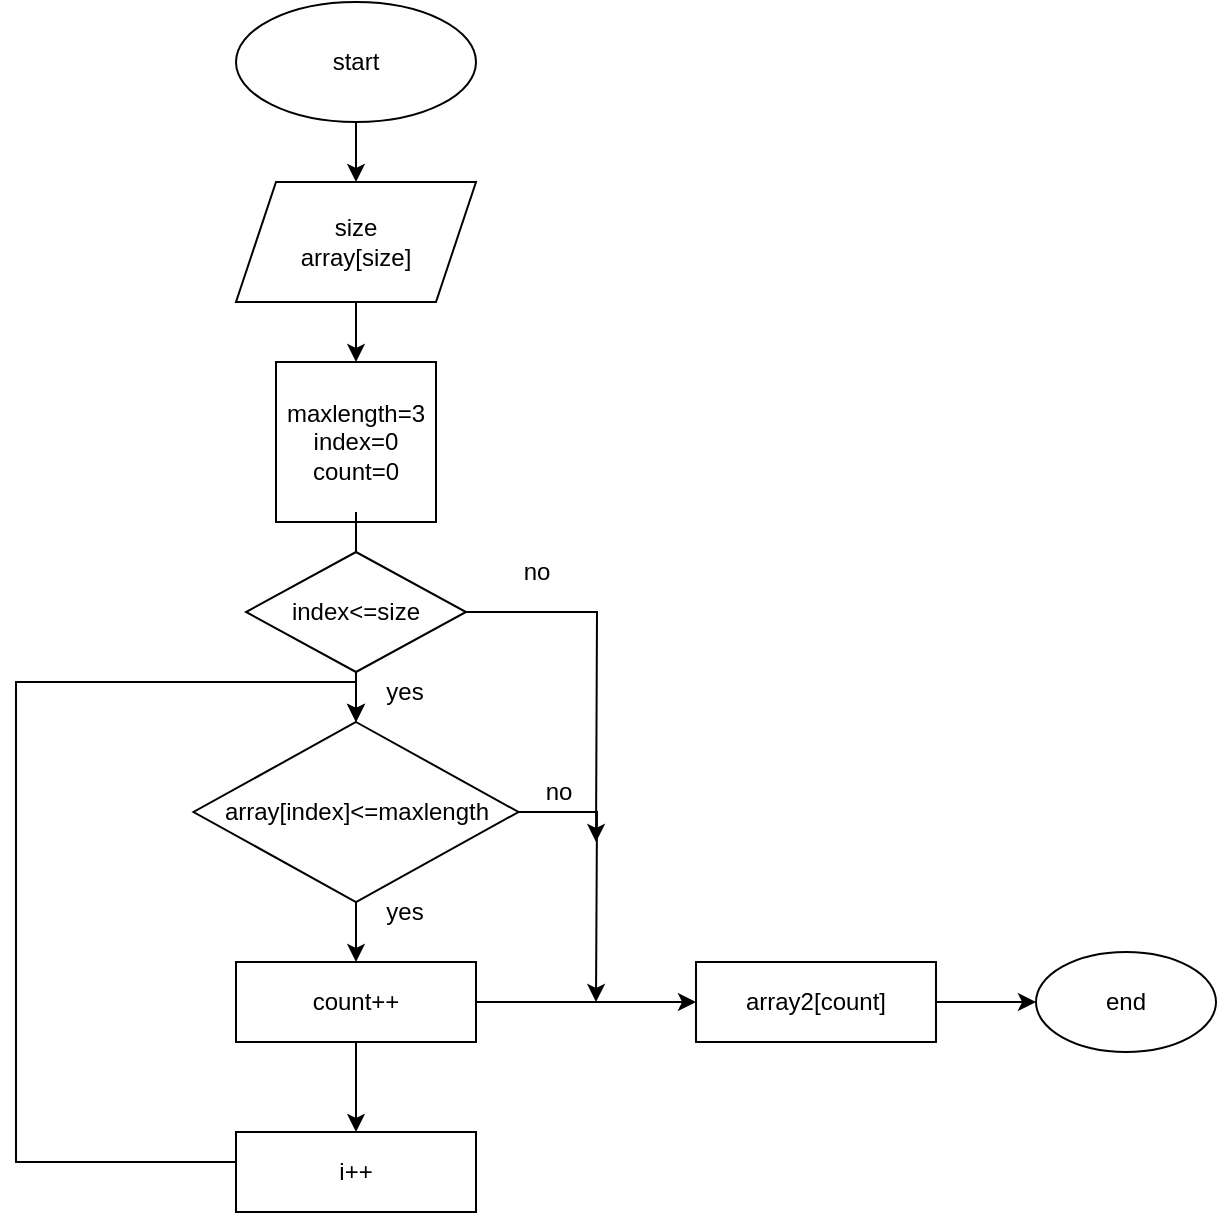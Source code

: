 <mxfile version="20.8.1" type="device"><diagram id="JHfU6Ud9igekk1jNwlv6" name="Страница 1"><mxGraphModel dx="1290" dy="515" grid="1" gridSize="10" guides="1" tooltips="1" connect="1" arrows="1" fold="1" page="1" pageScale="1" pageWidth="827" pageHeight="1169" math="0" shadow="0"><root><mxCell id="0"/><mxCell id="1" parent="0"/><mxCell id="eNoElMRIX_kSp4lj7GFC-3" style="edgeStyle=orthogonalEdgeStyle;rounded=0;orthogonalLoop=1;jettySize=auto;html=1;" edge="1" parent="1" source="eNoElMRIX_kSp4lj7GFC-1"><mxGeometry relative="1" as="geometry"><mxPoint x="390" y="110" as="targetPoint"/></mxGeometry></mxCell><mxCell id="eNoElMRIX_kSp4lj7GFC-1" value="start" style="ellipse;whiteSpace=wrap;html=1;" vertex="1" parent="1"><mxGeometry x="330" y="20" width="120" height="60" as="geometry"/></mxCell><mxCell id="eNoElMRIX_kSp4lj7GFC-6" style="edgeStyle=orthogonalEdgeStyle;rounded=0;orthogonalLoop=1;jettySize=auto;html=1;exitX=0.5;exitY=1;exitDx=0;exitDy=0;entryX=0.5;entryY=0;entryDx=0;entryDy=0;" edge="1" parent="1" source="eNoElMRIX_kSp4lj7GFC-4" target="eNoElMRIX_kSp4lj7GFC-5"><mxGeometry relative="1" as="geometry"><Array as="points"/></mxGeometry></mxCell><mxCell id="eNoElMRIX_kSp4lj7GFC-4" value="size&lt;br&gt;array[size]" style="shape=parallelogram;perimeter=parallelogramPerimeter;whiteSpace=wrap;html=1;fixedSize=1;" vertex="1" parent="1"><mxGeometry x="330" y="110" width="120" height="60" as="geometry"/></mxCell><mxCell id="eNoElMRIX_kSp4lj7GFC-11" style="edgeStyle=orthogonalEdgeStyle;rounded=0;orthogonalLoop=1;jettySize=auto;html=1;entryX=0.5;entryY=0;entryDx=0;entryDy=0;startArrow=none;" edge="1" parent="1" source="eNoElMRIX_kSp4lj7GFC-28" target="eNoElMRIX_kSp4lj7GFC-9"><mxGeometry relative="1" as="geometry"/></mxCell><mxCell id="eNoElMRIX_kSp4lj7GFC-5" value="maxlength=3&lt;br&gt;index=0&lt;br&gt;count=0" style="whiteSpace=wrap;html=1;aspect=fixed;" vertex="1" parent="1"><mxGeometry x="350" y="200" width="80" height="80" as="geometry"/></mxCell><mxCell id="eNoElMRIX_kSp4lj7GFC-13" style="edgeStyle=orthogonalEdgeStyle;rounded=0;orthogonalLoop=1;jettySize=auto;html=1;exitX=0.5;exitY=1;exitDx=0;exitDy=0;entryX=0.5;entryY=0;entryDx=0;entryDy=0;" edge="1" parent="1" source="eNoElMRIX_kSp4lj7GFC-9" target="eNoElMRIX_kSp4lj7GFC-12"><mxGeometry relative="1" as="geometry"/></mxCell><mxCell id="eNoElMRIX_kSp4lj7GFC-25" style="edgeStyle=orthogonalEdgeStyle;rounded=0;orthogonalLoop=1;jettySize=auto;html=1;" edge="1" parent="1" source="eNoElMRIX_kSp4lj7GFC-9"><mxGeometry relative="1" as="geometry"><mxPoint x="510" y="520" as="targetPoint"/></mxGeometry></mxCell><mxCell id="eNoElMRIX_kSp4lj7GFC-9" value="array[index]&amp;lt;=maxlength" style="rhombus;whiteSpace=wrap;html=1;" vertex="1" parent="1"><mxGeometry x="308.75" y="380" width="162.5" height="90" as="geometry"/></mxCell><mxCell id="eNoElMRIX_kSp4lj7GFC-15" style="edgeStyle=orthogonalEdgeStyle;rounded=0;orthogonalLoop=1;jettySize=auto;html=1;" edge="1" parent="1" source="eNoElMRIX_kSp4lj7GFC-12" target="eNoElMRIX_kSp4lj7GFC-14"><mxGeometry relative="1" as="geometry"/></mxCell><mxCell id="eNoElMRIX_kSp4lj7GFC-19" style="edgeStyle=orthogonalEdgeStyle;rounded=0;orthogonalLoop=1;jettySize=auto;html=1;" edge="1" parent="1" source="eNoElMRIX_kSp4lj7GFC-12" target="eNoElMRIX_kSp4lj7GFC-18"><mxGeometry relative="1" as="geometry"/></mxCell><mxCell id="eNoElMRIX_kSp4lj7GFC-12" value="count++" style="rounded=0;whiteSpace=wrap;html=1;" vertex="1" parent="1"><mxGeometry x="330" y="500" width="120" height="40" as="geometry"/></mxCell><mxCell id="eNoElMRIX_kSp4lj7GFC-27" style="edgeStyle=orthogonalEdgeStyle;rounded=0;orthogonalLoop=1;jettySize=auto;html=1;" edge="1" parent="1" source="eNoElMRIX_kSp4lj7GFC-14" target="eNoElMRIX_kSp4lj7GFC-9"><mxGeometry relative="1" as="geometry"><mxPoint x="260" y="340" as="targetPoint"/><Array as="points"><mxPoint x="220" y="600"/><mxPoint x="220" y="360"/><mxPoint x="390" y="360"/></Array></mxGeometry></mxCell><mxCell id="eNoElMRIX_kSp4lj7GFC-14" value="i++" style="rounded=0;whiteSpace=wrap;html=1;" vertex="1" parent="1"><mxGeometry x="330" y="585" width="120" height="40" as="geometry"/></mxCell><mxCell id="eNoElMRIX_kSp4lj7GFC-16" value="yes" style="text;html=1;align=center;verticalAlign=middle;resizable=0;points=[];autosize=1;strokeColor=none;fillColor=none;" vertex="1" parent="1"><mxGeometry x="394" y="460" width="40" height="30" as="geometry"/></mxCell><mxCell id="eNoElMRIX_kSp4lj7GFC-17" value="no" style="text;html=1;align=center;verticalAlign=middle;resizable=0;points=[];autosize=1;strokeColor=none;fillColor=none;" vertex="1" parent="1"><mxGeometry x="471.25" y="400" width="40" height="30" as="geometry"/></mxCell><mxCell id="eNoElMRIX_kSp4lj7GFC-21" style="edgeStyle=orthogonalEdgeStyle;rounded=0;orthogonalLoop=1;jettySize=auto;html=1;entryX=0;entryY=0.5;entryDx=0;entryDy=0;" edge="1" parent="1" source="eNoElMRIX_kSp4lj7GFC-18" target="eNoElMRIX_kSp4lj7GFC-22"><mxGeometry relative="1" as="geometry"><mxPoint x="670" y="480" as="targetPoint"/></mxGeometry></mxCell><mxCell id="eNoElMRIX_kSp4lj7GFC-18" value="array2[count]" style="rounded=0;whiteSpace=wrap;html=1;" vertex="1" parent="1"><mxGeometry x="560" y="500" width="120" height="40" as="geometry"/></mxCell><mxCell id="eNoElMRIX_kSp4lj7GFC-22" value="end" style="ellipse;whiteSpace=wrap;html=1;" vertex="1" parent="1"><mxGeometry x="730" y="495" width="90" height="50" as="geometry"/></mxCell><mxCell id="eNoElMRIX_kSp4lj7GFC-29" value="" style="edgeStyle=orthogonalEdgeStyle;rounded=0;orthogonalLoop=1;jettySize=auto;html=1;entryX=0.5;entryY=0;entryDx=0;entryDy=0;endArrow=none;" edge="1" parent="1" source="eNoElMRIX_kSp4lj7GFC-5" target="eNoElMRIX_kSp4lj7GFC-28"><mxGeometry relative="1" as="geometry"><mxPoint x="390" y="280" as="sourcePoint"/><mxPoint x="390" y="370" as="targetPoint"/></mxGeometry></mxCell><mxCell id="eNoElMRIX_kSp4lj7GFC-33" style="edgeStyle=orthogonalEdgeStyle;rounded=0;orthogonalLoop=1;jettySize=auto;html=1;" edge="1" parent="1" source="eNoElMRIX_kSp4lj7GFC-28"><mxGeometry relative="1" as="geometry"><mxPoint x="510" y="440" as="targetPoint"/></mxGeometry></mxCell><mxCell id="eNoElMRIX_kSp4lj7GFC-28" value="index&amp;lt;=size" style="rhombus;whiteSpace=wrap;html=1;" vertex="1" parent="1"><mxGeometry x="335" y="295" width="110" height="60" as="geometry"/></mxCell><mxCell id="eNoElMRIX_kSp4lj7GFC-30" value="yes" style="text;html=1;align=center;verticalAlign=middle;resizable=0;points=[];autosize=1;strokeColor=none;fillColor=none;" vertex="1" parent="1"><mxGeometry x="394" y="350" width="40" height="30" as="geometry"/></mxCell><mxCell id="eNoElMRIX_kSp4lj7GFC-31" value="no" style="text;html=1;align=center;verticalAlign=middle;resizable=0;points=[];autosize=1;strokeColor=none;fillColor=none;" vertex="1" parent="1"><mxGeometry x="460" y="290" width="40" height="30" as="geometry"/></mxCell></root></mxGraphModel></diagram></mxfile>